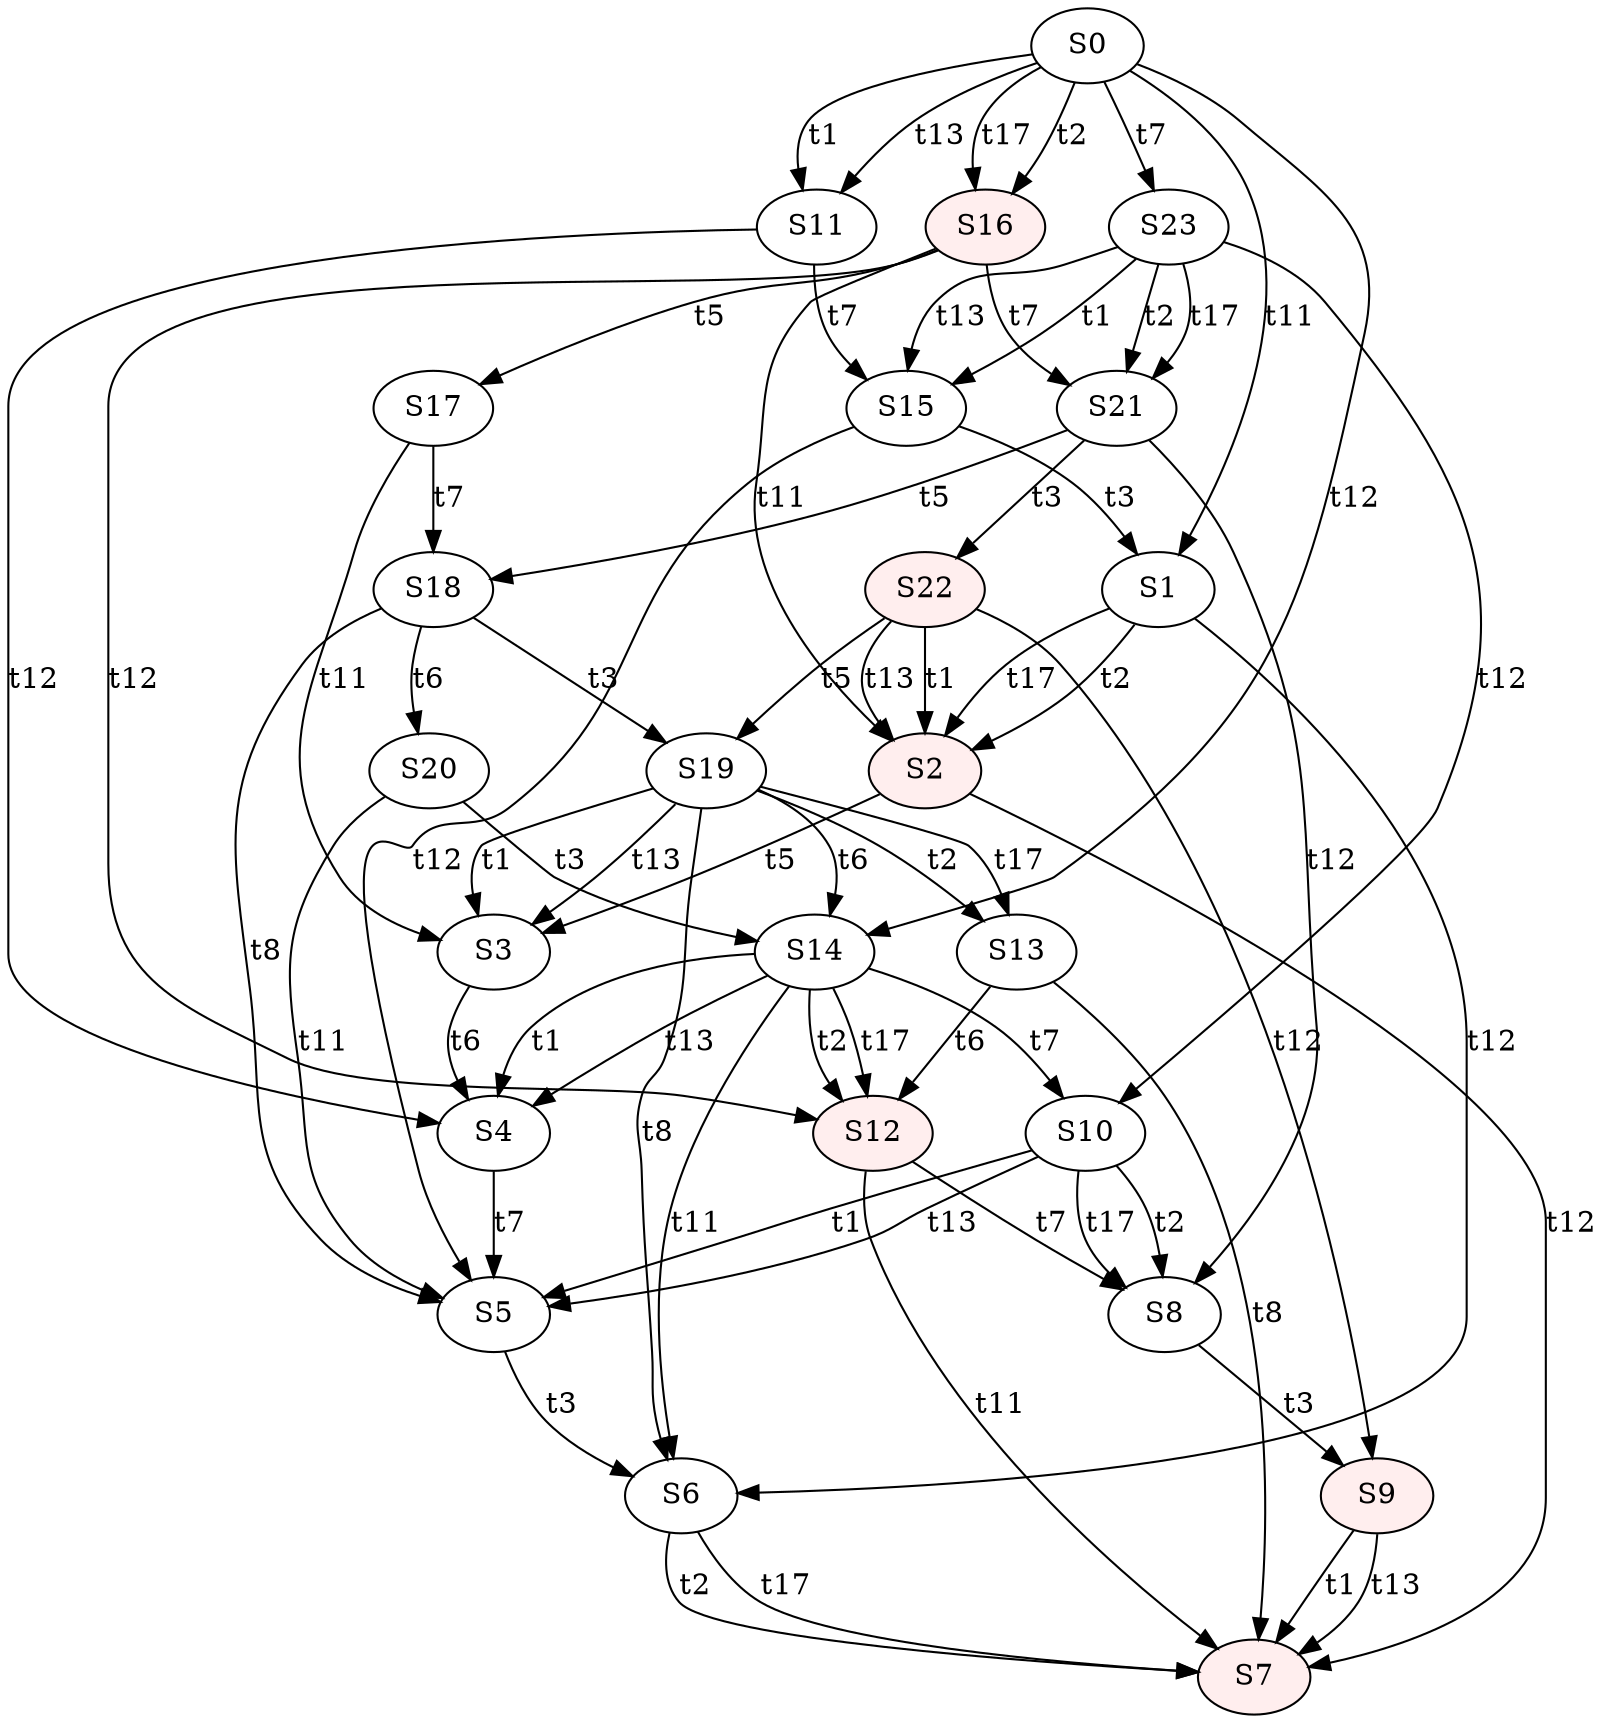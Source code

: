 digraph "SCdebug/35" {
node [fillcolor="#FFFFFF"]; S11 ;
node [style=filled fillcolor="#FFEEEE"]; S16 ;
node [fillcolor="#FFFFFF"]; S0 ;
node [style=filled fillcolor="#FFEEEE"]; S2 ;
node [fillcolor="#FFFFFF"]; S15 ;
node [fillcolor="#FFFFFF"]; S21 ;
node [fillcolor="#FFFFFF"]; S1 ;
node [style=filled fillcolor="#FFEEEE"]; S22 ;
node [fillcolor="#FFFFFF"]; S23 ;
node [style=filled fillcolor="#FFEEEE"]; S12 ;
node [fillcolor="#FFFFFF"]; S4 ;
node [fillcolor="#FFFFFF"]; S17 ;
node [fillcolor="#FFFFFF"]; S20 ;
node [fillcolor="#FFFFFF"]; S14 ;
node [fillcolor="#FFFFFF"]; S13 ;
node [fillcolor="#FFFFFF"]; S8 ;
node [style=filled fillcolor="#FFEEEE"]; S7 ;
node [fillcolor="#FFFFFF"]; S5 ;
node [fillcolor="#FFFFFF"]; S3 ;
node [fillcolor="#FFFFFF"]; S18 ;
node [fillcolor="#FFFFFF"]; S10 ;
node [style=filled fillcolor="#FFEEEE"]; S9 ;
node [fillcolor="#FFFFFF"]; S6 ;
node [fillcolor="#FFFFFF"]; S19 ;
S11 -> S4 [label=t12]
S11 -> S15 [label=t7]
S16 -> S12 [label=t12]
S16 -> S17 [label=t5]
S16 -> S2 [label=t11]
S16 -> S21 [label=t7]
S0 -> S14 [label=t12]
S0 -> S1 [label=t11]
S0 -> S23 [label=t7]
S0 -> S11 [label=t1]
S0 -> S16 [label=t2]
S0 -> S11 [label=t13]
S0 -> S16 [label=t17]
S2 -> S7 [label=t12]
S2 -> S3 [label=t5]
S15 -> S5 [label=t12]
S15 -> S1 [label=t3]
S21 -> S8 [label=t12]
S21 -> S18 [label=t5]
S21 -> S22 [label=t3]
S1 -> S2 [label=t2]
S1 -> S2 [label=t17]
S1 -> S6 [label=t12]
S22 -> S2 [label=t1]
S22 -> S2 [label=t13]
S22 -> S19 [label=t5]
S22 -> S9 [label=t12]
S23 -> S15 [label=t1]
S23 -> S21 [label=t2]
S23 -> S15 [label=t13]
S23 -> S21 [label=t17]
S23 -> S10 [label=t12]
S12 -> S8 [label=t7]
S12 -> S7 [label=t11]
S4 -> S5 [label=t7]
S17 -> S3 [label=t11]
S17 -> S18 [label=t7]
S20 -> S14 [label=t3]
S20 -> S5 [label=t11]
S14 -> S4 [label=t1]
S14 -> S12 [label=t2]
S14 -> S4 [label=t13]
S14 -> S12 [label=t17]
S14 -> S10 [label=t7]
S14 -> S6 [label=t11]
S13 -> S12 [label=t6]
S13 -> S7 [label=t8]
S8 -> S9 [label=t3]
S5 -> S6 [label=t3]
S3 -> S4 [label=t6]
S18 -> S5 [label=t8]
S18 -> S19 [label=t3]
S18 -> S20 [label=t6]
S10 -> S8 [label=t2]
S10 -> S8 [label=t17]
S10 -> S5 [label=t1]
S10 -> S5 [label=t13]
S9 -> S7 [label=t1]
S9 -> S7 [label=t13]
S6 -> S7 [label=t2]
S6 -> S7 [label=t17]
S19 -> S14 [label=t6]
S19 -> S13 [label=t2]
S19 -> S13 [label=t17]
S19 -> S3 [label=t1]
S19 -> S3 [label=t13]
S19 -> S6 [label=t8]
}